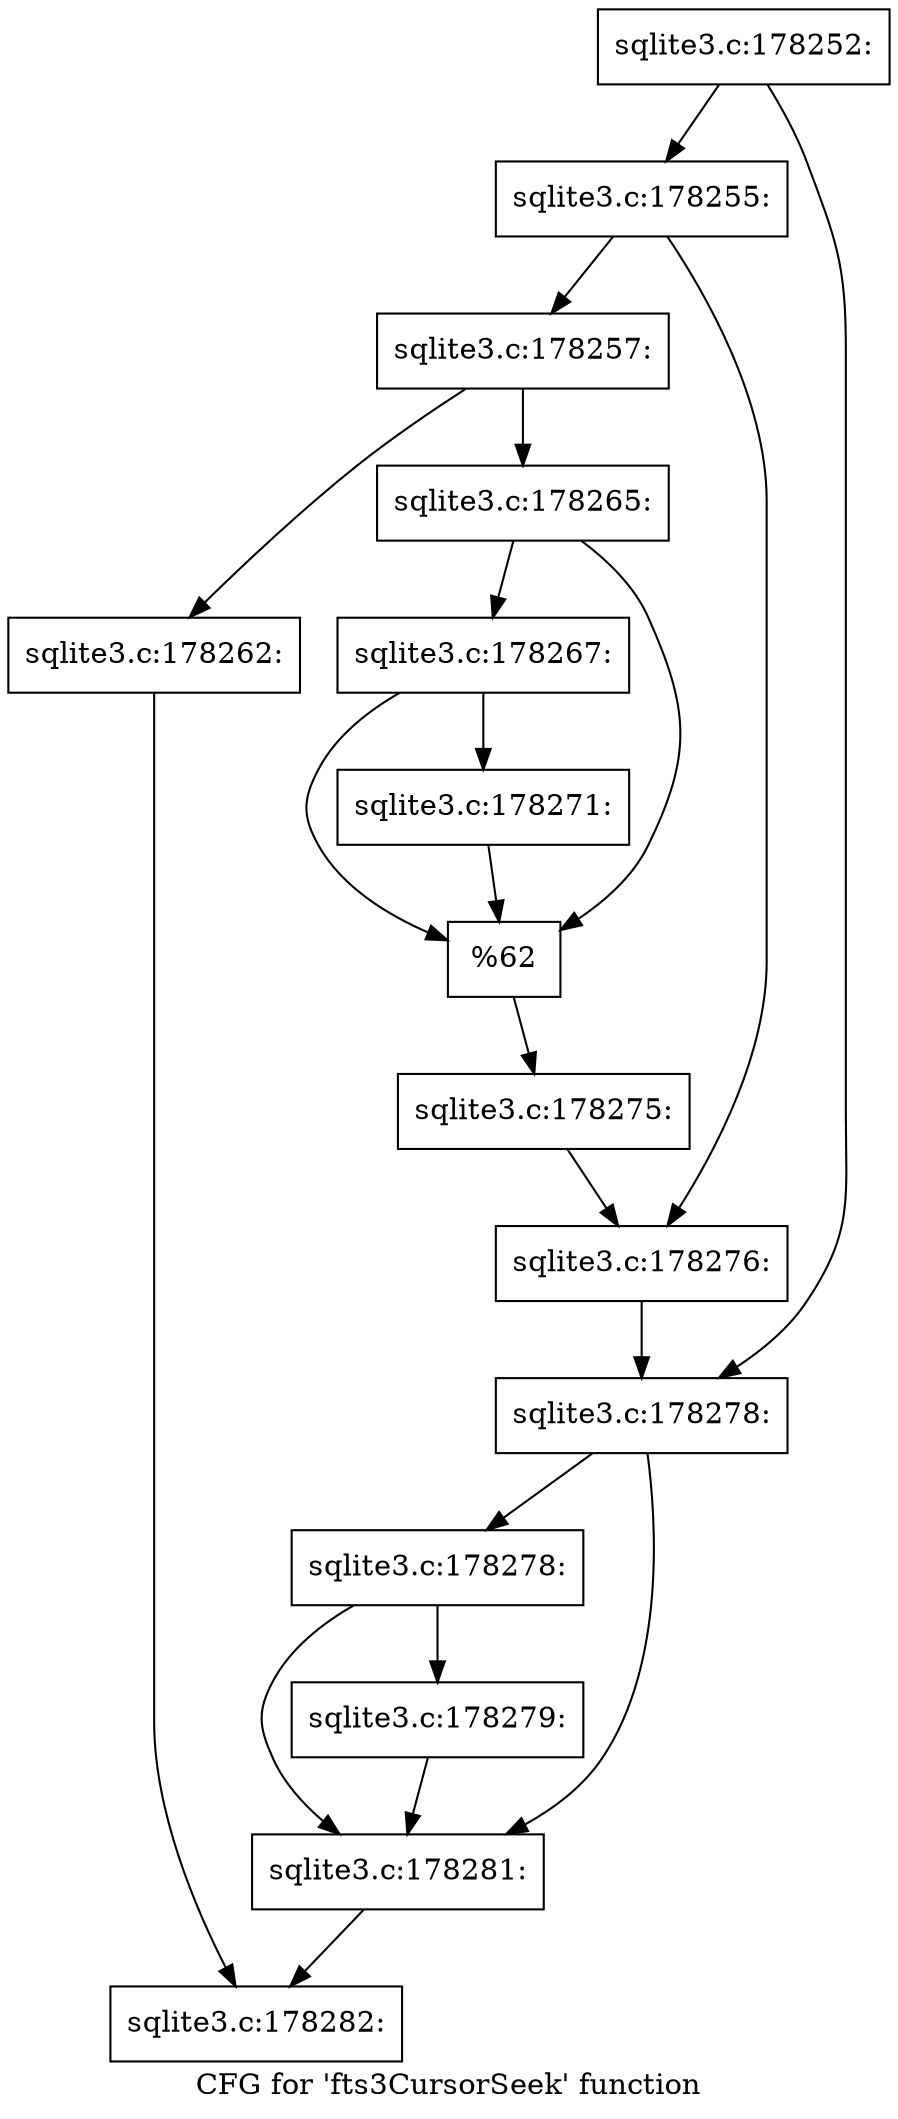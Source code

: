 digraph "CFG for 'fts3CursorSeek' function" {
	label="CFG for 'fts3CursorSeek' function";

	Node0x55c0fafc3f20 [shape=record,label="{sqlite3.c:178252:}"];
	Node0x55c0fafc3f20 -> Node0x55c0fafced00;
	Node0x55c0fafc3f20 -> Node0x55c0fafced50;
	Node0x55c0fafced00 [shape=record,label="{sqlite3.c:178255:}"];
	Node0x55c0fafced00 -> Node0x55c0fafcf340;
	Node0x55c0fafced00 -> Node0x55c0fafcf390;
	Node0x55c0fafcf340 [shape=record,label="{sqlite3.c:178257:}"];
	Node0x55c0fafcf340 -> Node0x55c0fafd0950;
	Node0x55c0fafcf340 -> Node0x55c0fafd09f0;
	Node0x55c0fafd0950 [shape=record,label="{sqlite3.c:178262:}"];
	Node0x55c0fafd0950 -> Node0x55c0fafcac00;
	Node0x55c0fafd09f0 [shape=record,label="{sqlite3.c:178265:}"];
	Node0x55c0fafd09f0 -> Node0x55c0fafd1cf0;
	Node0x55c0fafd09f0 -> Node0x55c0fafd1ca0;
	Node0x55c0fafd1cf0 [shape=record,label="{sqlite3.c:178267:}"];
	Node0x55c0fafd1cf0 -> Node0x55c0fafd1c50;
	Node0x55c0fafd1cf0 -> Node0x55c0fafd1ca0;
	Node0x55c0fafd1c50 [shape=record,label="{sqlite3.c:178271:}"];
	Node0x55c0fafd1c50 -> Node0x55c0fafd1ca0;
	Node0x55c0fafd1ca0 [shape=record,label="{%62}"];
	Node0x55c0fafd1ca0 -> Node0x55c0fafd09a0;
	Node0x55c0fafd09a0 [shape=record,label="{sqlite3.c:178275:}"];
	Node0x55c0fafd09a0 -> Node0x55c0fafcf390;
	Node0x55c0fafcf390 [shape=record,label="{sqlite3.c:178276:}"];
	Node0x55c0fafcf390 -> Node0x55c0fafced50;
	Node0x55c0fafced50 [shape=record,label="{sqlite3.c:178278:}"];
	Node0x55c0fafced50 -> Node0x55c0fafd2fc0;
	Node0x55c0fafced50 -> Node0x55c0fafd2f70;
	Node0x55c0fafd2fc0 [shape=record,label="{sqlite3.c:178278:}"];
	Node0x55c0fafd2fc0 -> Node0x55c0fafd2f20;
	Node0x55c0fafd2fc0 -> Node0x55c0fafd2f70;
	Node0x55c0fafd2f20 [shape=record,label="{sqlite3.c:178279:}"];
	Node0x55c0fafd2f20 -> Node0x55c0fafd2f70;
	Node0x55c0fafd2f70 [shape=record,label="{sqlite3.c:178281:}"];
	Node0x55c0fafd2f70 -> Node0x55c0fafcac00;
	Node0x55c0fafcac00 [shape=record,label="{sqlite3.c:178282:}"];
}
